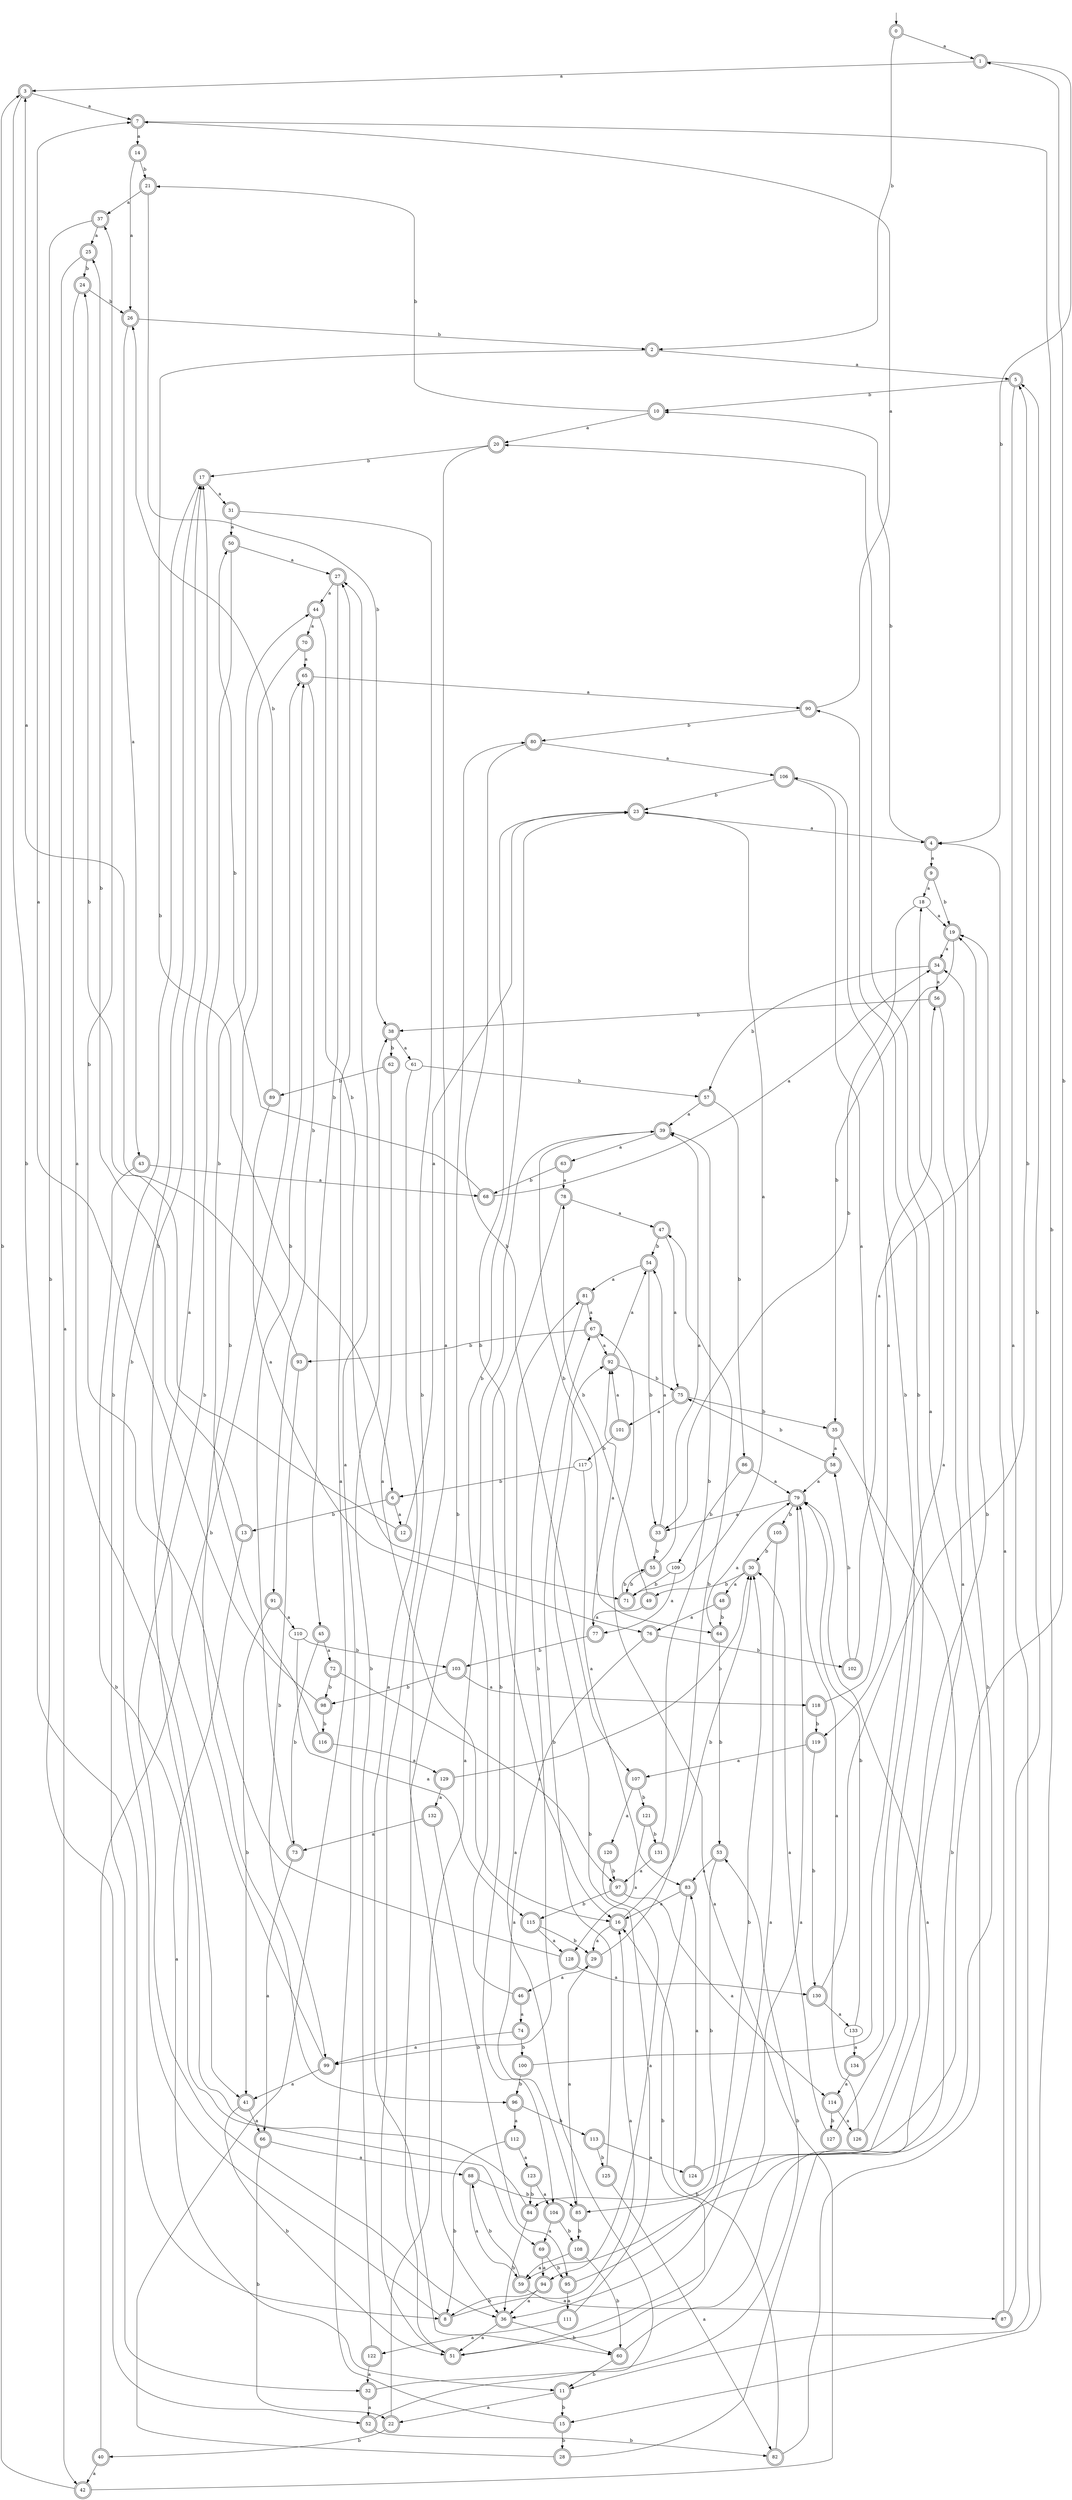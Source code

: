 digraph RandomDFA {
  __start0 [label="", shape=none];
  __start0 -> 0 [label=""];
  0 [shape=circle] [shape=doublecircle]
  0 -> 1 [label="a"]
  0 -> 2 [label="b"]
  1 [shape=doublecircle]
  1 -> 3 [label="a"]
  1 -> 4 [label="b"]
  2 [shape=doublecircle]
  2 -> 5 [label="a"]
  2 -> 6 [label="b"]
  3 [shape=doublecircle]
  3 -> 7 [label="a"]
  3 -> 8 [label="b"]
  4 [shape=doublecircle]
  4 -> 9 [label="a"]
  4 -> 10 [label="b"]
  5 [shape=doublecircle]
  5 -> 11 [label="a"]
  5 -> 10 [label="b"]
  6 [shape=doublecircle]
  6 -> 12 [label="a"]
  6 -> 13 [label="b"]
  7 [shape=doublecircle]
  7 -> 14 [label="a"]
  7 -> 15 [label="b"]
  8 [shape=doublecircle]
  8 -> 16 [label="a"]
  8 -> 17 [label="b"]
  9 [shape=doublecircle]
  9 -> 18 [label="a"]
  9 -> 19 [label="b"]
  10 [shape=doublecircle]
  10 -> 20 [label="a"]
  10 -> 21 [label="b"]
  11 [shape=doublecircle]
  11 -> 22 [label="a"]
  11 -> 15 [label="b"]
  12 [shape=doublecircle]
  12 -> 23 [label="a"]
  12 -> 24 [label="b"]
  13 [shape=doublecircle]
  13 -> 11 [label="a"]
  13 -> 25 [label="b"]
  14 [shape=doublecircle]
  14 -> 26 [label="a"]
  14 -> 21 [label="b"]
  15 [shape=doublecircle]
  15 -> 27 [label="a"]
  15 -> 28 [label="b"]
  16 [shape=doublecircle]
  16 -> 29 [label="a"]
  16 -> 30 [label="b"]
  17 [shape=doublecircle]
  17 -> 31 [label="a"]
  17 -> 32 [label="b"]
  18
  18 -> 19 [label="a"]
  18 -> 33 [label="b"]
  19 [shape=doublecircle]
  19 -> 34 [label="a"]
  19 -> 35 [label="b"]
  20 [shape=doublecircle]
  20 -> 36 [label="a"]
  20 -> 17 [label="b"]
  21 [shape=doublecircle]
  21 -> 37 [label="a"]
  21 -> 38 [label="b"]
  22 [shape=doublecircle]
  22 -> 39 [label="a"]
  22 -> 40 [label="b"]
  23 [shape=doublecircle]
  23 -> 4 [label="a"]
  23 -> 16 [label="b"]
  24 [shape=doublecircle]
  24 -> 41 [label="a"]
  24 -> 26 [label="b"]
  25 [shape=doublecircle]
  25 -> 42 [label="a"]
  25 -> 24 [label="b"]
  26 [shape=doublecircle]
  26 -> 43 [label="a"]
  26 -> 2 [label="b"]
  27 [shape=doublecircle]
  27 -> 44 [label="a"]
  27 -> 45 [label="b"]
  28 [shape=doublecircle]
  28 -> 27 [label="a"]
  28 -> 34 [label="b"]
  29 [shape=doublecircle]
  29 -> 46 [label="a"]
  29 -> 47 [label="b"]
  30 [shape=doublecircle]
  30 -> 48 [label="a"]
  30 -> 49 [label="b"]
  31 [shape=doublecircle]
  31 -> 50 [label="a"]
  31 -> 51 [label="b"]
  32 [shape=doublecircle]
  32 -> 52 [label="a"]
  32 -> 53 [label="b"]
  33 [shape=doublecircle]
  33 -> 54 [label="a"]
  33 -> 55 [label="b"]
  34 [shape=doublecircle]
  34 -> 56 [label="a"]
  34 -> 57 [label="b"]
  35 [shape=doublecircle]
  35 -> 58 [label="a"]
  35 -> 59 [label="b"]
  36 [shape=doublecircle]
  36 -> 51 [label="a"]
  36 -> 60 [label="b"]
  37 [shape=doublecircle]
  37 -> 25 [label="a"]
  37 -> 52 [label="b"]
  38 [shape=doublecircle]
  38 -> 61 [label="a"]
  38 -> 62 [label="b"]
  39 [shape=doublecircle]
  39 -> 63 [label="a"]
  39 -> 64 [label="b"]
  40 [shape=doublecircle]
  40 -> 42 [label="a"]
  40 -> 65 [label="b"]
  41 [shape=doublecircle]
  41 -> 66 [label="a"]
  41 -> 51 [label="b"]
  42 [shape=doublecircle]
  42 -> 67 [label="a"]
  42 -> 3 [label="b"]
  43 [shape=doublecircle]
  43 -> 68 [label="a"]
  43 -> 69 [label="b"]
  44 [shape=doublecircle]
  44 -> 70 [label="a"]
  44 -> 71 [label="b"]
  45 [shape=doublecircle]
  45 -> 72 [label="a"]
  45 -> 73 [label="b"]
  46 [shape=doublecircle]
  46 -> 74 [label="a"]
  46 -> 23 [label="b"]
  47 [shape=doublecircle]
  47 -> 75 [label="a"]
  47 -> 54 [label="b"]
  48 [shape=doublecircle]
  48 -> 76 [label="a"]
  48 -> 64 [label="b"]
  49 [shape=doublecircle]
  49 -> 77 [label="a"]
  49 -> 78 [label="b"]
  50 [shape=doublecircle]
  50 -> 27 [label="a"]
  50 -> 36 [label="b"]
  51 [shape=doublecircle]
  51 -> 79 [label="a"]
  51 -> 80 [label="b"]
  52 [shape=doublecircle]
  52 -> 81 [label="a"]
  52 -> 82 [label="b"]
  53 [shape=doublecircle]
  53 -> 83 [label="a"]
  53 -> 84 [label="b"]
  54 [shape=doublecircle]
  54 -> 81 [label="a"]
  54 -> 33 [label="b"]
  55 [shape=doublecircle]
  55 -> 39 [label="a"]
  55 -> 71 [label="b"]
  56 [shape=doublecircle]
  56 -> 85 [label="a"]
  56 -> 38 [label="b"]
  57 [shape=doublecircle]
  57 -> 39 [label="a"]
  57 -> 86 [label="b"]
  58 [shape=doublecircle]
  58 -> 79 [label="a"]
  58 -> 75 [label="b"]
  59 [shape=doublecircle]
  59 -> 87 [label="a"]
  59 -> 88 [label="b"]
  60 [shape=doublecircle]
  60 -> 79 [label="a"]
  60 -> 11 [label="b"]
  61
  61 -> 60 [label="a"]
  61 -> 57 [label="b"]
  62 [shape=doublecircle]
  62 -> 16 [label="a"]
  62 -> 89 [label="b"]
  63 [shape=doublecircle]
  63 -> 78 [label="a"]
  63 -> 68 [label="b"]
  64 [shape=doublecircle]
  64 -> 79 [label="a"]
  64 -> 53 [label="b"]
  65 [shape=doublecircle]
  65 -> 90 [label="a"]
  65 -> 91 [label="b"]
  66 [shape=doublecircle]
  66 -> 88 [label="a"]
  66 -> 22 [label="b"]
  67 [shape=doublecircle]
  67 -> 92 [label="a"]
  67 -> 93 [label="b"]
  68 [shape=doublecircle]
  68 -> 34 [label="a"]
  68 -> 50 [label="b"]
  69 [shape=doublecircle]
  69 -> 94 [label="a"]
  69 -> 95 [label="b"]
  70 [shape=doublecircle]
  70 -> 65 [label="a"]
  70 -> 96 [label="b"]
  71 [shape=doublecircle]
  71 -> 23 [label="a"]
  71 -> 55 [label="b"]
  72 [shape=doublecircle]
  72 -> 97 [label="a"]
  72 -> 98 [label="b"]
  73 [shape=doublecircle]
  73 -> 66 [label="a"]
  73 -> 65 [label="b"]
  74 [shape=doublecircle]
  74 -> 99 [label="a"]
  74 -> 100 [label="b"]
  75 [shape=doublecircle]
  75 -> 101 [label="a"]
  75 -> 35 [label="b"]
  76 [shape=doublecircle]
  76 -> 85 [label="a"]
  76 -> 102 [label="b"]
  77 [shape=doublecircle]
  77 -> 92 [label="a"]
  77 -> 103 [label="b"]
  78 [shape=doublecircle]
  78 -> 47 [label="a"]
  78 -> 104 [label="b"]
  79 [shape=doublecircle]
  79 -> 33 [label="a"]
  79 -> 105 [label="b"]
  80 [shape=doublecircle]
  80 -> 106 [label="a"]
  80 -> 107 [label="b"]
  81 [shape=doublecircle]
  81 -> 67 [label="a"]
  81 -> 99 [label="b"]
  82 [shape=doublecircle]
  82 -> 20 [label="a"]
  82 -> 16 [label="b"]
  83 [shape=doublecircle]
  83 -> 16 [label="a"]
  83 -> 51 [label="b"]
  84 [shape=doublecircle]
  84 -> 17 [label="a"]
  84 -> 36 [label="b"]
  85 [shape=doublecircle]
  85 -> 29 [label="a"]
  85 -> 108 [label="b"]
  86 [shape=doublecircle]
  86 -> 79 [label="a"]
  86 -> 109 [label="b"]
  87 [shape=doublecircle]
  87 -> 4 [label="a"]
  87 -> 5 [label="b"]
  88 [shape=doublecircle]
  88 -> 59 [label="a"]
  88 -> 85 [label="b"]
  89 [shape=doublecircle]
  89 -> 76 [label="a"]
  89 -> 26 [label="b"]
  90 [shape=doublecircle]
  90 -> 7 [label="a"]
  90 -> 80 [label="b"]
  91 [shape=doublecircle]
  91 -> 110 [label="a"]
  91 -> 41 [label="b"]
  92 [shape=doublecircle]
  92 -> 54 [label="a"]
  92 -> 75 [label="b"]
  93 [shape=doublecircle]
  93 -> 3 [label="a"]
  93 -> 99 [label="b"]
  94 [shape=doublecircle]
  94 -> 36 [label="a"]
  94 -> 8 [label="b"]
  95 [shape=doublecircle]
  95 -> 111 [label="a"]
  95 -> 30 [label="b"]
  96 [shape=doublecircle]
  96 -> 112 [label="a"]
  96 -> 113 [label="b"]
  97 [shape=doublecircle]
  97 -> 114 [label="a"]
  97 -> 115 [label="b"]
  98 [shape=doublecircle]
  98 -> 7 [label="a"]
  98 -> 116 [label="b"]
  99 [shape=doublecircle]
  99 -> 41 [label="a"]
  99 -> 17 [label="b"]
  100 [shape=doublecircle]
  100 -> 18 [label="a"]
  100 -> 96 [label="b"]
  101 [shape=doublecircle]
  101 -> 92 [label="a"]
  101 -> 117 [label="b"]
  102 [shape=doublecircle]
  102 -> 19 [label="a"]
  102 -> 58 [label="b"]
  103 [shape=doublecircle]
  103 -> 118 [label="a"]
  103 -> 98 [label="b"]
  104 [shape=doublecircle]
  104 -> 69 [label="a"]
  104 -> 108 [label="b"]
  105 [shape=doublecircle]
  105 -> 36 [label="a"]
  105 -> 30 [label="b"]
  106 [shape=doublecircle]
  106 -> 119 [label="a"]
  106 -> 23 [label="b"]
  107 [shape=doublecircle]
  107 -> 120 [label="a"]
  107 -> 121 [label="b"]
  108 [shape=doublecircle]
  108 -> 59 [label="a"]
  108 -> 60 [label="b"]
  109
  109 -> 77 [label="a"]
  109 -> 71 [label="b"]
  110
  110 -> 115 [label="a"]
  110 -> 103 [label="b"]
  111 [shape=doublecircle]
  111 -> 122 [label="a"]
  111 -> 92 [label="b"]
  112 [shape=doublecircle]
  112 -> 123 [label="a"]
  112 -> 8 [label="b"]
  113 [shape=doublecircle]
  113 -> 124 [label="a"]
  113 -> 125 [label="b"]
  114 [shape=doublecircle]
  114 -> 126 [label="a"]
  114 -> 127 [label="b"]
  115 [shape=doublecircle]
  115 -> 128 [label="a"]
  115 -> 29 [label="b"]
  116 [shape=doublecircle]
  116 -> 129 [label="a"]
  116 -> 44 [label="b"]
  117
  117 -> 83 [label="a"]
  117 -> 6 [label="b"]
  118 [shape=doublecircle]
  118 -> 56 [label="a"]
  118 -> 119 [label="b"]
  119 [shape=doublecircle]
  119 -> 107 [label="a"]
  119 -> 130 [label="b"]
  120 [shape=doublecircle]
  120 -> 94 [label="a"]
  120 -> 97 [label="b"]
  121 [shape=doublecircle]
  121 -> 128 [label="a"]
  121 -> 131 [label="b"]
  122 [shape=doublecircle]
  122 -> 32 [label="a"]
  122 -> 38 [label="b"]
  123 [shape=doublecircle]
  123 -> 104 [label="a"]
  123 -> 84 [label="b"]
  124 [shape=doublecircle]
  124 -> 83 [label="a"]
  124 -> 1 [label="b"]
  125 [shape=doublecircle]
  125 -> 82 [label="a"]
  125 -> 67 [label="b"]
  126 [shape=doublecircle]
  126 -> 79 [label="a"]
  126 -> 19 [label="b"]
  127 [shape=doublecircle]
  127 -> 30 [label="a"]
  127 -> 90 [label="b"]
  128 [shape=doublecircle]
  128 -> 130 [label="a"]
  128 -> 37 [label="b"]
  129 [shape=doublecircle]
  129 -> 132 [label="a"]
  129 -> 30 [label="b"]
  130 [shape=doublecircle]
  130 -> 133 [label="a"]
  130 -> 5 [label="b"]
  131 [shape=doublecircle]
  131 -> 97 [label="a"]
  131 -> 39 [label="b"]
  132 [shape=doublecircle]
  132 -> 73 [label="a"]
  132 -> 95 [label="b"]
  133
  133 -> 134 [label="a"]
  133 -> 79 [label="b"]
  134 [shape=doublecircle]
  134 -> 114 [label="a"]
  134 -> 106 [label="b"]
}
